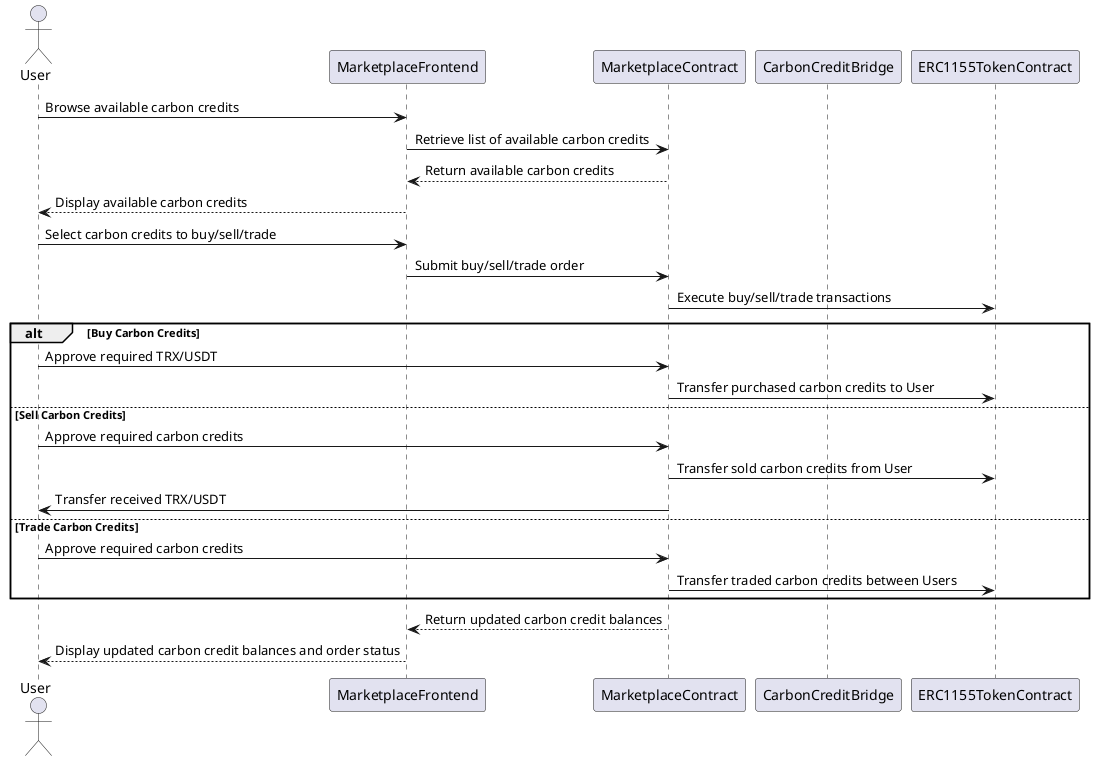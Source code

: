 @startuml
!pragma use_vertical_layout

actor User
participant MarketplaceFrontend
participant MarketplaceContract
participant CarbonCreditBridge
participant ERC1155TokenContract

User -> MarketplaceFrontend: Browse available carbon credits
MarketplaceFrontend -> MarketplaceContract: Retrieve list of available carbon credits
MarketplaceContract --> MarketplaceFrontend: Return available carbon credits
MarketplaceFrontend --> User: Display available carbon credits

User -> MarketplaceFrontend: Select carbon credits to buy/sell/trade
MarketplaceFrontend -> MarketplaceContract: Submit buy/sell/trade order
MarketplaceContract -> ERC1155TokenContract: Execute buy/sell/trade transactions

alt Buy Carbon Credits
User -> MarketplaceContract: Approve required TRX/USDT
MarketplaceContract -> ERC1155TokenContract: Transfer purchased carbon credits to User
else Sell Carbon Credits
User -> MarketplaceContract: Approve required carbon credits
MarketplaceContract -> ERC1155TokenContract: Transfer sold carbon credits from User
MarketplaceContract -> User: Transfer received TRX/USDT
else Trade Carbon Credits
User -> MarketplaceContract: Approve required carbon credits
MarketplaceContract -> ERC1155TokenContract: Transfer traded carbon credits between Users
end

MarketplaceContract --> MarketplaceFrontend: Return updated carbon credit balances
MarketplaceFrontend --> User: Display updated carbon credit balances and order status
@enduml